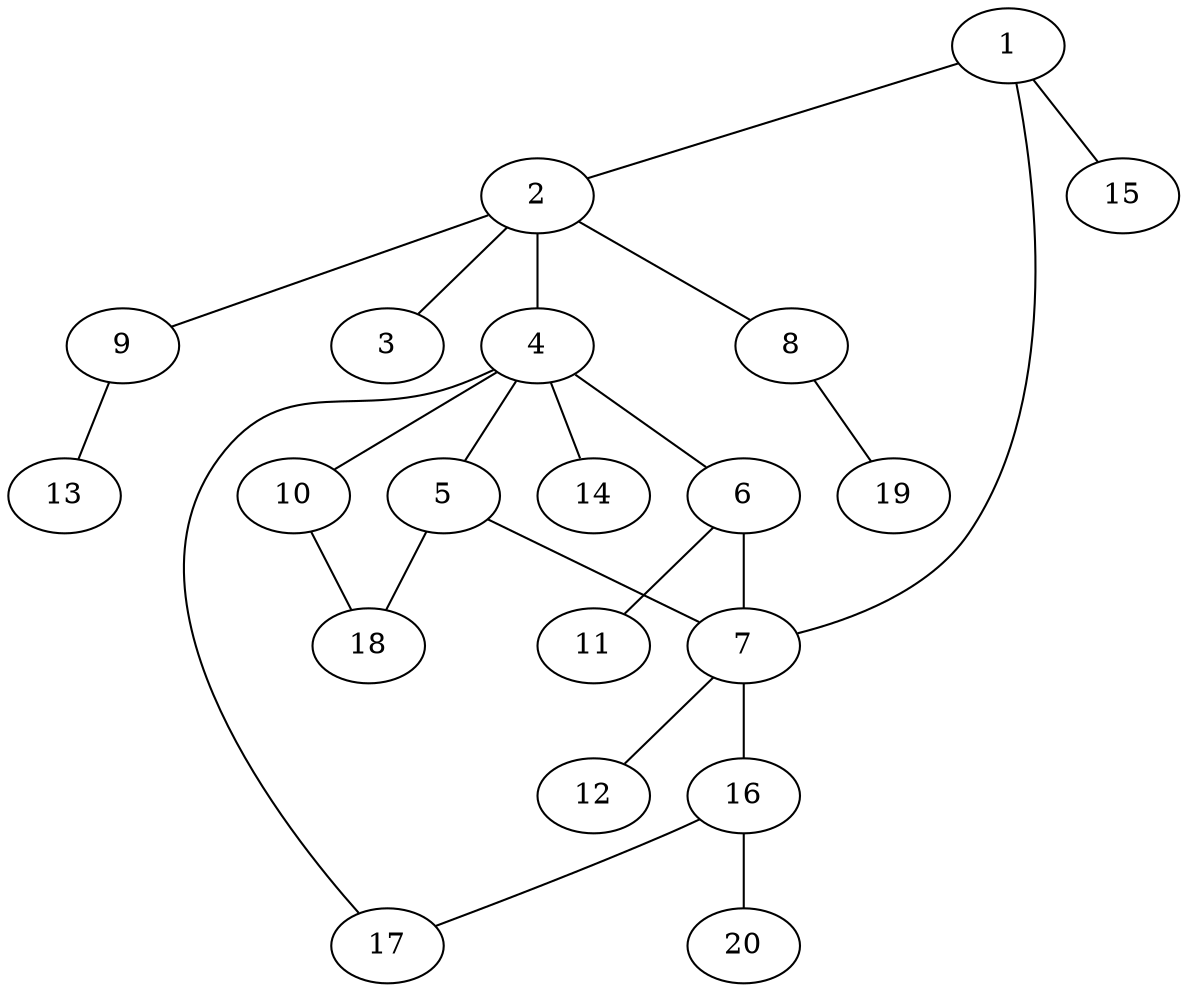 graph graphname {1--2
1--7
1--15
2--3
2--4
2--8
2--9
4--5
4--6
4--10
4--14
4--17
5--7
5--18
6--7
6--11
7--12
7--16
8--19
9--13
10--18
16--17
16--20
}